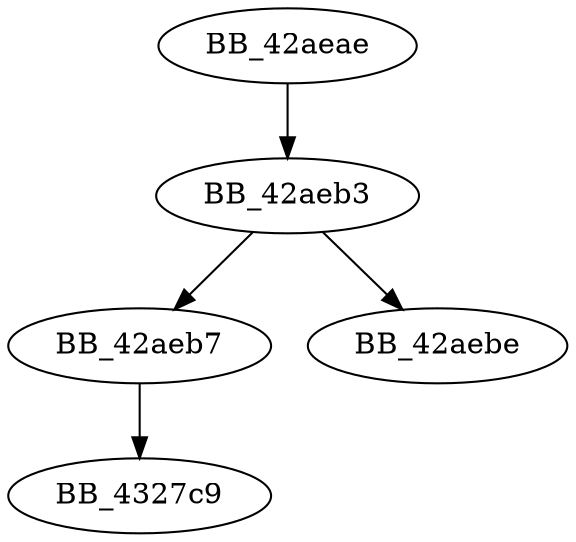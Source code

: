 DiGraph sub_42AEAE{
BB_42aeae->BB_42aeb3
BB_42aeb3->BB_42aeb7
BB_42aeb3->BB_42aebe
BB_42aeb7->BB_4327c9
}
